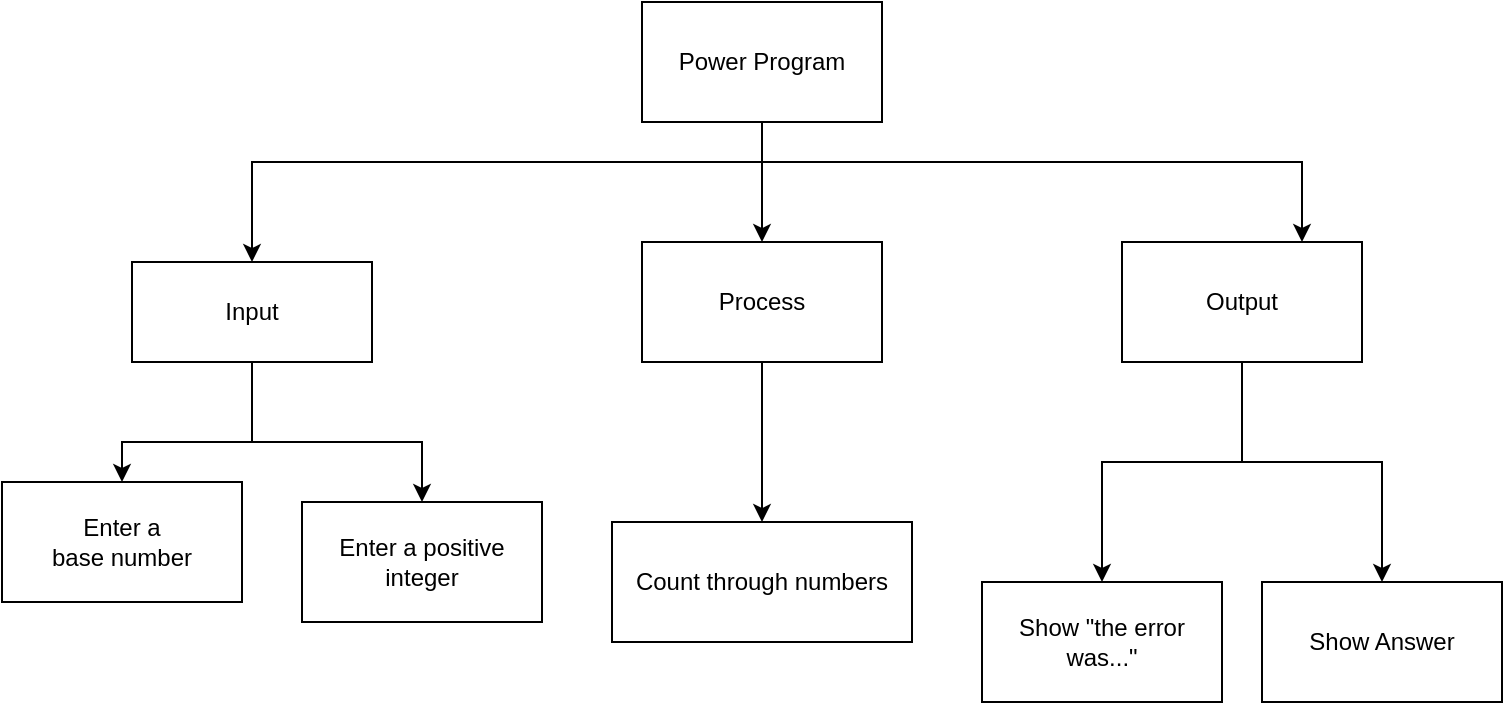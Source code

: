 <mxfile>
    <diagram id="HIP3nbAZw_EuaXWnEj3U" name="Page-1">
        <mxGraphModel dx="1456" dy="563" grid="1" gridSize="10" guides="1" tooltips="1" connect="1" arrows="1" fold="1" page="1" pageScale="1" pageWidth="850" pageHeight="1100" math="0" shadow="0">
            <root>
                <mxCell id="0"/>
                <mxCell id="1" parent="0"/>
                <mxCell id="9" style="edgeStyle=orthogonalEdgeStyle;html=1;rounded=0;" edge="1" parent="1" source="12" target="14">
                    <mxGeometry relative="1" as="geometry"/>
                </mxCell>
                <mxCell id="10" style="edgeStyle=orthogonalEdgeStyle;rounded=0;html=1;" edge="1" parent="1" source="12" target="17">
                    <mxGeometry relative="1" as="geometry">
                        <Array as="points">
                            <mxPoint x="340" y="320"/>
                            <mxPoint x="610" y="320"/>
                        </Array>
                    </mxGeometry>
                </mxCell>
                <mxCell id="25" style="edgeStyle=none;html=1;entryX=0.5;entryY=0;entryDx=0;entryDy=0;exitX=0.5;exitY=1;exitDx=0;exitDy=0;rounded=0;" edge="1" parent="1" source="12" target="19">
                    <mxGeometry relative="1" as="geometry">
                        <Array as="points">
                            <mxPoint x="340" y="320"/>
                            <mxPoint x="85" y="320"/>
                        </Array>
                    </mxGeometry>
                </mxCell>
                <mxCell id="12" value="Power Program" style="rounded=0;whiteSpace=wrap;html=1;" vertex="1" parent="1">
                    <mxGeometry x="280" y="240" width="120" height="60" as="geometry"/>
                </mxCell>
                <mxCell id="13" value="" style="edgeStyle=none;html=1;" edge="1" parent="1" source="14" target="21">
                    <mxGeometry relative="1" as="geometry"/>
                </mxCell>
                <mxCell id="14" value="Process" style="rounded=0;whiteSpace=wrap;html=1;" vertex="1" parent="1">
                    <mxGeometry x="280" y="360" width="120" height="60" as="geometry"/>
                </mxCell>
                <mxCell id="15" value="" style="edgeStyle=none;html=1;rounded=0;" edge="1" parent="1" source="17" target="22">
                    <mxGeometry relative="1" as="geometry">
                        <Array as="points">
                            <mxPoint x="580" y="470"/>
                            <mxPoint x="510" y="470"/>
                        </Array>
                    </mxGeometry>
                </mxCell>
                <mxCell id="16" style="edgeStyle=none;html=1;exitX=0.5;exitY=1;exitDx=0;exitDy=0;entryX=0.5;entryY=0;entryDx=0;entryDy=0;rounded=0;" edge="1" parent="1" source="17" target="23">
                    <mxGeometry relative="1" as="geometry">
                        <Array as="points">
                            <mxPoint x="580" y="470"/>
                            <mxPoint x="650" y="470"/>
                        </Array>
                    </mxGeometry>
                </mxCell>
                <mxCell id="17" value="Output" style="rounded=0;whiteSpace=wrap;html=1;" vertex="1" parent="1">
                    <mxGeometry x="520" y="360" width="120" height="60" as="geometry"/>
                </mxCell>
                <mxCell id="26" style="edgeStyle=none;rounded=0;html=1;entryX=0.5;entryY=0;entryDx=0;entryDy=0;" edge="1" parent="1" source="19" target="24">
                    <mxGeometry relative="1" as="geometry">
                        <Array as="points">
                            <mxPoint x="85" y="460"/>
                            <mxPoint x="170" y="460"/>
                        </Array>
                    </mxGeometry>
                </mxCell>
                <mxCell id="27" style="edgeStyle=none;rounded=0;html=1;entryX=0.5;entryY=0;entryDx=0;entryDy=0;" edge="1" parent="1" source="19" target="20">
                    <mxGeometry relative="1" as="geometry">
                        <Array as="points">
                            <mxPoint x="85" y="460"/>
                            <mxPoint x="20" y="460"/>
                        </Array>
                    </mxGeometry>
                </mxCell>
                <mxCell id="19" value="Input" style="rounded=0;whiteSpace=wrap;html=1;" vertex="1" parent="1">
                    <mxGeometry x="25" y="370" width="120" height="50" as="geometry"/>
                </mxCell>
                <mxCell id="20" value="Enter a &lt;br&gt;base number" style="rounded=0;whiteSpace=wrap;html=1;" vertex="1" parent="1">
                    <mxGeometry x="-40" y="480" width="120" height="60" as="geometry"/>
                </mxCell>
                <mxCell id="21" value="Count through numbers" style="rounded=0;whiteSpace=wrap;html=1;" vertex="1" parent="1">
                    <mxGeometry x="265" y="500" width="150" height="60" as="geometry"/>
                </mxCell>
                <mxCell id="22" value="Show &quot;the error was...&quot;" style="rounded=0;whiteSpace=wrap;html=1;" vertex="1" parent="1">
                    <mxGeometry x="450" y="530" width="120" height="60" as="geometry"/>
                </mxCell>
                <mxCell id="23" value="Show Answer" style="rounded=0;whiteSpace=wrap;html=1;" vertex="1" parent="1">
                    <mxGeometry x="590" y="530" width="120" height="60" as="geometry"/>
                </mxCell>
                <mxCell id="24" value="Enter a positive integer" style="rounded=0;whiteSpace=wrap;html=1;" vertex="1" parent="1">
                    <mxGeometry x="110" y="490" width="120" height="60" as="geometry"/>
                </mxCell>
            </root>
        </mxGraphModel>
    </diagram>
</mxfile>